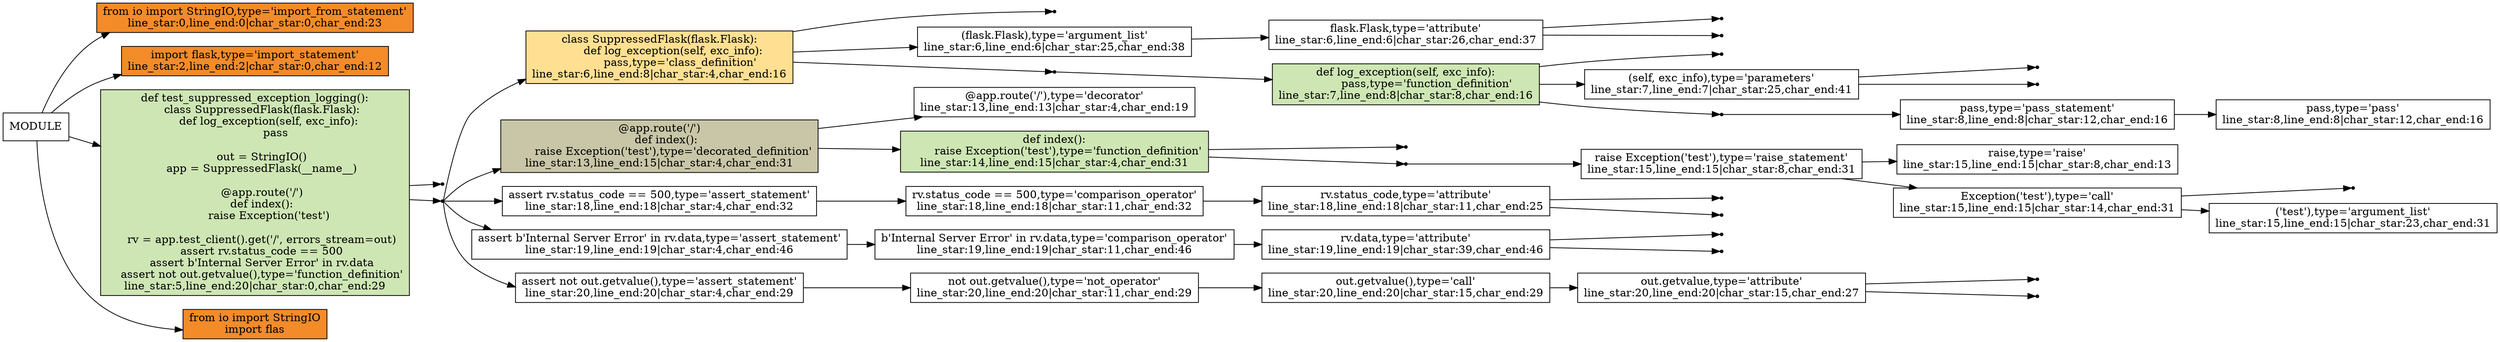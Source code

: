 digraph G{
rankdir="LR";
"MODULE"[shape="box",fillcolor="white",style=filled];
"from io import StringIO,type='import_from_statement'\nline_star:0,line_end:0|char_star:0,char_end:23"[shape="box",fillcolor="#f48b29",style=filled];
"MODULE"->"from io import StringIO,type='import_from_statement'\nline_star:0,line_end:0|char_star:0,char_end:23";
"import flask,type='import_statement'\nline_star:2,line_end:2|char_star:0,char_end:12"[shape="box",fillcolor="#f48b29",style=filled];
"MODULE"->"import flask,type='import_statement'\nline_star:2,line_end:2|char_star:0,char_end:12";
"def test_suppressed_exception_logging():\n    class SuppressedFlask(flask.Flask):\n        def log_exception(self, exc_info):\n            pass\n\n    out = StringIO()\n    app = SuppressedFlask(__name__)\n\n    @app.route('/')\n    def index():\n        raise Exception('test')\n\n    rv = app.test_client().get('/', errors_stream=out)\n    assert rv.status_code == 500\n    assert b'Internal Server Error' in rv.data\n    assert not out.getvalue(),type='function_definition'\nline_star:5,line_end:20|char_star:0,char_end:29"[shape="box",fillcolor="#cee6b4",style=filled];
"MODULE"->"def test_suppressed_exception_logging():\n    class SuppressedFlask(flask.Flask):\n        def log_exception(self, exc_info):\n            pass\n\n    out = StringIO()\n    app = SuppressedFlask(__name__)\n\n    @app.route('/')\n    def index():\n        raise Exception('test')\n\n    rv = app.test_client().get('/', errors_stream=out)\n    assert rv.status_code == 500\n    assert b'Internal Server Error' in rv.data\n    assert not out.getvalue(),type='function_definition'\nline_star:5,line_end:20|char_star:0,char_end:29";
"test_suppressed_exception_logging,type='identifier'\nline_star:5,line_end:5|char_star:4,char_end:37"[shape="point",fillcolor="#121013",style=filled];
"def test_suppressed_exception_logging():\n    class SuppressedFlask(flask.Flask):\n        def log_exception(self, exc_info):\n            pass\n\n    out = StringIO()\n    app = SuppressedFlask(__name__)\n\n    @app.route('/')\n    def index():\n        raise Exception('test')\n\n    rv = app.test_client().get('/', errors_stream=out)\n    assert rv.status_code == 500\n    assert b'Internal Server Error' in rv.data\n    assert not out.getvalue(),type='function_definition'\nline_star:5,line_end:20|char_star:0,char_end:29"->"test_suppressed_exception_logging,type='identifier'\nline_star:5,line_end:5|char_star:4,char_end:37";
"type='INFORMATION BLOCK'\nline_star:6,line_end:20|char_star:4,char_end:29"[shape="point",fillcolor="#121013",style=filled];
"def test_suppressed_exception_logging():\n    class SuppressedFlask(flask.Flask):\n        def log_exception(self, exc_info):\n            pass\n\n    out = StringIO()\n    app = SuppressedFlask(__name__)\n\n    @app.route('/')\n    def index():\n        raise Exception('test')\n\n    rv = app.test_client().get('/', errors_stream=out)\n    assert rv.status_code == 500\n    assert b'Internal Server Error' in rv.data\n    assert not out.getvalue(),type='function_definition'\nline_star:5,line_end:20|char_star:0,char_end:29"->"type='INFORMATION BLOCK'\nline_star:6,line_end:20|char_star:4,char_end:29";
"class SuppressedFlask(flask.Flask):\n        def log_exception(self, exc_info):\n            pass,type='class_definition'\nline_star:6,line_end:8|char_star:4,char_end:16"[shape="box",fillcolor="#ffdf91",style=filled];
"type='INFORMATION BLOCK'\nline_star:6,line_end:20|char_star:4,char_end:29"->"class SuppressedFlask(flask.Flask):\n        def log_exception(self, exc_info):\n            pass,type='class_definition'\nline_star:6,line_end:8|char_star:4,char_end:16";
"SuppressedFlask,type='identifier'\nline_star:6,line_end:6|char_star:10,char_end:25"[shape="point",fillcolor="#121013",style=filled];
"class SuppressedFlask(flask.Flask):\n        def log_exception(self, exc_info):\n            pass,type='class_definition'\nline_star:6,line_end:8|char_star:4,char_end:16"->"SuppressedFlask,type='identifier'\nline_star:6,line_end:6|char_star:10,char_end:25";
"(flask.Flask),type='argument_list'\nline_star:6,line_end:6|char_star:25,char_end:38"[shape="box",fillcolor="white",style=filled];
"class SuppressedFlask(flask.Flask):\n        def log_exception(self, exc_info):\n            pass,type='class_definition'\nline_star:6,line_end:8|char_star:4,char_end:16"->"(flask.Flask),type='argument_list'\nline_star:6,line_end:6|char_star:25,char_end:38";
"flask.Flask,type='attribute'\nline_star:6,line_end:6|char_star:26,char_end:37"[shape="box",fillcolor="white",style=filled];
"(flask.Flask),type='argument_list'\nline_star:6,line_end:6|char_star:25,char_end:38"->"flask.Flask,type='attribute'\nline_star:6,line_end:6|char_star:26,char_end:37";
"flask,type='identifier'\nline_star:6,line_end:6|char_star:26,char_end:31"[shape="point",fillcolor="#121013",style=filled];
"flask.Flask,type='attribute'\nline_star:6,line_end:6|char_star:26,char_end:37"->"flask,type='identifier'\nline_star:6,line_end:6|char_star:26,char_end:31";
"Flask,type='identifier'\nline_star:6,line_end:6|char_star:32,char_end:37"[shape="point",fillcolor="#121013",style=filled];
"flask.Flask,type='attribute'\nline_star:6,line_end:6|char_star:26,char_end:37"->"Flask,type='identifier'\nline_star:6,line_end:6|char_star:32,char_end:37";
"type='INFORMATION BLOCK'\nline_star:7,line_end:8|char_star:8,char_end:16"[shape="point",fillcolor="#121013",style=filled];
"class SuppressedFlask(flask.Flask):\n        def log_exception(self, exc_info):\n            pass,type='class_definition'\nline_star:6,line_end:8|char_star:4,char_end:16"->"type='INFORMATION BLOCK'\nline_star:7,line_end:8|char_star:8,char_end:16";
"def log_exception(self, exc_info):\n            pass,type='function_definition'\nline_star:7,line_end:8|char_star:8,char_end:16"[shape="box",fillcolor="#cee6b4",style=filled];
"type='INFORMATION BLOCK'\nline_star:7,line_end:8|char_star:8,char_end:16"->"def log_exception(self, exc_info):\n            pass,type='function_definition'\nline_star:7,line_end:8|char_star:8,char_end:16";
"log_exception,type='identifier'\nline_star:7,line_end:7|char_star:12,char_end:25"[shape="point",fillcolor="#121013",style=filled];
"def log_exception(self, exc_info):\n            pass,type='function_definition'\nline_star:7,line_end:8|char_star:8,char_end:16"->"log_exception,type='identifier'\nline_star:7,line_end:7|char_star:12,char_end:25";
"(self, exc_info),type='parameters'\nline_star:7,line_end:7|char_star:25,char_end:41"[shape="box",fillcolor="white",style=filled];
"def log_exception(self, exc_info):\n            pass,type='function_definition'\nline_star:7,line_end:8|char_star:8,char_end:16"->"(self, exc_info),type='parameters'\nline_star:7,line_end:7|char_star:25,char_end:41";
"self,type='identifier'\nline_star:7,line_end:7|char_star:26,char_end:30"[shape="point",fillcolor="#121013",style=filled];
"(self, exc_info),type='parameters'\nline_star:7,line_end:7|char_star:25,char_end:41"->"self,type='identifier'\nline_star:7,line_end:7|char_star:26,char_end:30";
"exc_info,type='identifier'\nline_star:7,line_end:7|char_star:32,char_end:40"[shape="point",fillcolor="#121013",style=filled];
"(self, exc_info),type='parameters'\nline_star:7,line_end:7|char_star:25,char_end:41"->"exc_info,type='identifier'\nline_star:7,line_end:7|char_star:32,char_end:40";
"type='INFORMATION BLOCK'\nline_star:8,line_end:8|char_star:12,char_end:16"[shape="point",fillcolor="#121013",style=filled];
"def log_exception(self, exc_info):\n            pass,type='function_definition'\nline_star:7,line_end:8|char_star:8,char_end:16"->"type='INFORMATION BLOCK'\nline_star:8,line_end:8|char_star:12,char_end:16";
"pass,type='pass_statement'\nline_star:8,line_end:8|char_star:12,char_end:16"[shape="box",fillcolor="white",style=filled];
"type='INFORMATION BLOCK'\nline_star:8,line_end:8|char_star:12,char_end:16"->"pass,type='pass_statement'\nline_star:8,line_end:8|char_star:12,char_end:16";
"pass,type='pass'\nline_star:8,line_end:8|char_star:12,char_end:16"[shape="box",fillcolor="white",style=filled];
"pass,type='pass_statement'\nline_star:8,line_end:8|char_star:12,char_end:16"->"pass,type='pass'\nline_star:8,line_end:8|char_star:12,char_end:16";
"@app.route('/')\n    def index():\n        raise Exception('test'),type='decorated_definition'\nline_star:13,line_end:15|char_star:4,char_end:31"[shape="box",fillcolor="#c8c6a7",style=filled];
"type='INFORMATION BLOCK'\nline_star:6,line_end:20|char_star:4,char_end:29"->"@app.route('/')\n    def index():\n        raise Exception('test'),type='decorated_definition'\nline_star:13,line_end:15|char_star:4,char_end:31";
"@app.route('/'),type='decorator'\nline_star:13,line_end:13|char_star:4,char_end:19"[shape="box",fillcolor="white",style=filled];
"@app.route('/')\n    def index():\n        raise Exception('test'),type='decorated_definition'\nline_star:13,line_end:15|char_star:4,char_end:31"->"@app.route('/'),type='decorator'\nline_star:13,line_end:13|char_star:4,char_end:19";
"def index():\n        raise Exception('test'),type='function_definition'\nline_star:14,line_end:15|char_star:4,char_end:31"[shape="box",fillcolor="#cee6b4",style=filled];
"@app.route('/')\n    def index():\n        raise Exception('test'),type='decorated_definition'\nline_star:13,line_end:15|char_star:4,char_end:31"->"def index():\n        raise Exception('test'),type='function_definition'\nline_star:14,line_end:15|char_star:4,char_end:31";
"index,type='identifier'\nline_star:14,line_end:14|char_star:8,char_end:13"[shape="point",fillcolor="#121013",style=filled];
"def index():\n        raise Exception('test'),type='function_definition'\nline_star:14,line_end:15|char_star:4,char_end:31"->"index,type='identifier'\nline_star:14,line_end:14|char_star:8,char_end:13";
"type='INFORMATION BLOCK'\nline_star:15,line_end:15|char_star:8,char_end:31"[shape="point",fillcolor="#121013",style=filled];
"def index():\n        raise Exception('test'),type='function_definition'\nline_star:14,line_end:15|char_star:4,char_end:31"->"type='INFORMATION BLOCK'\nline_star:15,line_end:15|char_star:8,char_end:31";
"raise Exception('test'),type='raise_statement'\nline_star:15,line_end:15|char_star:8,char_end:31"[shape="box",fillcolor="white",style=filled];
"type='INFORMATION BLOCK'\nline_star:15,line_end:15|char_star:8,char_end:31"->"raise Exception('test'),type='raise_statement'\nline_star:15,line_end:15|char_star:8,char_end:31";
"raise,type='raise'\nline_star:15,line_end:15|char_star:8,char_end:13"[shape="box",fillcolor="white",style=filled];
"raise Exception('test'),type='raise_statement'\nline_star:15,line_end:15|char_star:8,char_end:31"->"raise,type='raise'\nline_star:15,line_end:15|char_star:8,char_end:13";
"Exception('test'),type='call'\nline_star:15,line_end:15|char_star:14,char_end:31"[shape="box",fillcolor="white",style=filled];
"raise Exception('test'),type='raise_statement'\nline_star:15,line_end:15|char_star:8,char_end:31"->"Exception('test'),type='call'\nline_star:15,line_end:15|char_star:14,char_end:31";
"Exception,type='identifier'\nline_star:15,line_end:15|char_star:14,char_end:23"[shape="point",fillcolor="#121013",style=filled];
"Exception('test'),type='call'\nline_star:15,line_end:15|char_star:14,char_end:31"->"Exception,type='identifier'\nline_star:15,line_end:15|char_star:14,char_end:23";
"('test'),type='argument_list'\nline_star:15,line_end:15|char_star:23,char_end:31"[shape="box",fillcolor="white",style=filled];
"Exception('test'),type='call'\nline_star:15,line_end:15|char_star:14,char_end:31"->"('test'),type='argument_list'\nline_star:15,line_end:15|char_star:23,char_end:31";
"assert rv.status_code == 500,type='assert_statement'\nline_star:18,line_end:18|char_star:4,char_end:32"[shape="box",fillcolor="white",style=filled];
"type='INFORMATION BLOCK'\nline_star:6,line_end:20|char_star:4,char_end:29"->"assert rv.status_code == 500,type='assert_statement'\nline_star:18,line_end:18|char_star:4,char_end:32";
"rv.status_code == 500,type='comparison_operator'\nline_star:18,line_end:18|char_star:11,char_end:32"[shape="box",fillcolor="white",style=filled];
"assert rv.status_code == 500,type='assert_statement'\nline_star:18,line_end:18|char_star:4,char_end:32"->"rv.status_code == 500,type='comparison_operator'\nline_star:18,line_end:18|char_star:11,char_end:32";
"rv.status_code,type='attribute'\nline_star:18,line_end:18|char_star:11,char_end:25"[shape="box",fillcolor="white",style=filled];
"rv.status_code == 500,type='comparison_operator'\nline_star:18,line_end:18|char_star:11,char_end:32"->"rv.status_code,type='attribute'\nline_star:18,line_end:18|char_star:11,char_end:25";
"rv,type='identifier'\nline_star:18,line_end:18|char_star:11,char_end:13"[shape="point",fillcolor="#121013",style=filled];
"rv.status_code,type='attribute'\nline_star:18,line_end:18|char_star:11,char_end:25"->"rv,type='identifier'\nline_star:18,line_end:18|char_star:11,char_end:13";
"status_code,type='identifier'\nline_star:18,line_end:18|char_star:14,char_end:25"[shape="point",fillcolor="#121013",style=filled];
"rv.status_code,type='attribute'\nline_star:18,line_end:18|char_star:11,char_end:25"->"status_code,type='identifier'\nline_star:18,line_end:18|char_star:14,char_end:25";
"assert b'Internal Server Error' in rv.data,type='assert_statement'\nline_star:19,line_end:19|char_star:4,char_end:46"[shape="box",fillcolor="white",style=filled];
"type='INFORMATION BLOCK'\nline_star:6,line_end:20|char_star:4,char_end:29"->"assert b'Internal Server Error' in rv.data,type='assert_statement'\nline_star:19,line_end:19|char_star:4,char_end:46";
"b'Internal Server Error' in rv.data,type='comparison_operator'\nline_star:19,line_end:19|char_star:11,char_end:46"[shape="box",fillcolor="white",style=filled];
"assert b'Internal Server Error' in rv.data,type='assert_statement'\nline_star:19,line_end:19|char_star:4,char_end:46"->"b'Internal Server Error' in rv.data,type='comparison_operator'\nline_star:19,line_end:19|char_star:11,char_end:46";
"rv.data,type='attribute'\nline_star:19,line_end:19|char_star:39,char_end:46"[shape="box",fillcolor="white",style=filled];
"b'Internal Server Error' in rv.data,type='comparison_operator'\nline_star:19,line_end:19|char_star:11,char_end:46"->"rv.data,type='attribute'\nline_star:19,line_end:19|char_star:39,char_end:46";
"rv,type='identifier'\nline_star:19,line_end:19|char_star:39,char_end:41"[shape="point",fillcolor="#121013",style=filled];
"rv.data,type='attribute'\nline_star:19,line_end:19|char_star:39,char_end:46"->"rv,type='identifier'\nline_star:19,line_end:19|char_star:39,char_end:41";
"data,type='identifier'\nline_star:19,line_end:19|char_star:42,char_end:46"[shape="point",fillcolor="#121013",style=filled];
"rv.data,type='attribute'\nline_star:19,line_end:19|char_star:39,char_end:46"->"data,type='identifier'\nline_star:19,line_end:19|char_star:42,char_end:46";
"assert not out.getvalue(),type='assert_statement'\nline_star:20,line_end:20|char_star:4,char_end:29"[shape="box",fillcolor="white",style=filled];
"type='INFORMATION BLOCK'\nline_star:6,line_end:20|char_star:4,char_end:29"->"assert not out.getvalue(),type='assert_statement'\nline_star:20,line_end:20|char_star:4,char_end:29";
"not out.getvalue(),type='not_operator'\nline_star:20,line_end:20|char_star:11,char_end:29"[shape="box",fillcolor="white",style=filled];
"assert not out.getvalue(),type='assert_statement'\nline_star:20,line_end:20|char_star:4,char_end:29"->"not out.getvalue(),type='not_operator'\nline_star:20,line_end:20|char_star:11,char_end:29";
"out.getvalue(),type='call'\nline_star:20,line_end:20|char_star:15,char_end:29"[shape="box",fillcolor="white",style=filled];
"not out.getvalue(),type='not_operator'\nline_star:20,line_end:20|char_star:11,char_end:29"->"out.getvalue(),type='call'\nline_star:20,line_end:20|char_star:15,char_end:29";
"out.getvalue,type='attribute'\nline_star:20,line_end:20|char_star:15,char_end:27"[shape="box",fillcolor="white",style=filled];
"out.getvalue(),type='call'\nline_star:20,line_end:20|char_star:15,char_end:29"->"out.getvalue,type='attribute'\nline_star:20,line_end:20|char_star:15,char_end:27";
"out,type='identifier'\nline_star:20,line_end:20|char_star:15,char_end:18"[shape="point",fillcolor="#121013",style=filled];
"out.getvalue,type='attribute'\nline_star:20,line_end:20|char_star:15,char_end:27"->"out,type='identifier'\nline_star:20,line_end:20|char_star:15,char_end:18";
"getvalue,type='identifier'\nline_star:20,line_end:20|char_star:19,char_end:27"[shape="point",fillcolor="#121013",style=filled];
"out.getvalue,type='attribute'\nline_star:20,line_end:20|char_star:15,char_end:27"->"getvalue,type='identifier'\nline_star:20,line_end:20|char_star:19,char_end:27";
"from io import StringIO\nimport flas"[shape="box",fillcolor="#f48b29",style=filled];
"MODULE"->"from io import StringIO\nimport flas"
}
